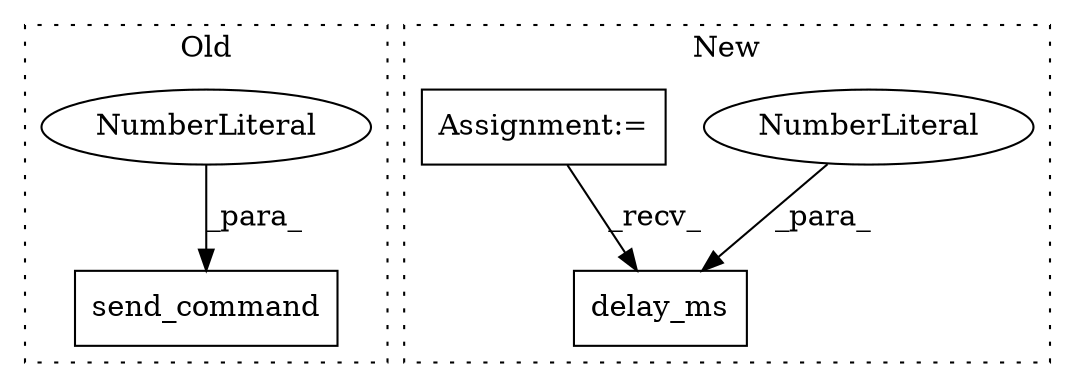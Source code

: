 digraph G {
subgraph cluster0 {
1 [label="send_command" a="32" s="7908,7923" l="13,1" shape="box"];
3 [label="NumberLiteral" a="34" s="7921" l="2" shape="ellipse"];
label = "Old";
style="dotted";
}
subgraph cluster1 {
2 [label="delay_ms" a="32" s="7877,7888" l="9,1" shape="box"];
4 [label="NumberLiteral" a="34" s="7886" l="2" shape="ellipse"];
5 [label="Assignment:=" a="7" s="7482" l="9" shape="box"];
label = "New";
style="dotted";
}
3 -> 1 [label="_para_"];
4 -> 2 [label="_para_"];
5 -> 2 [label="_recv_"];
}
